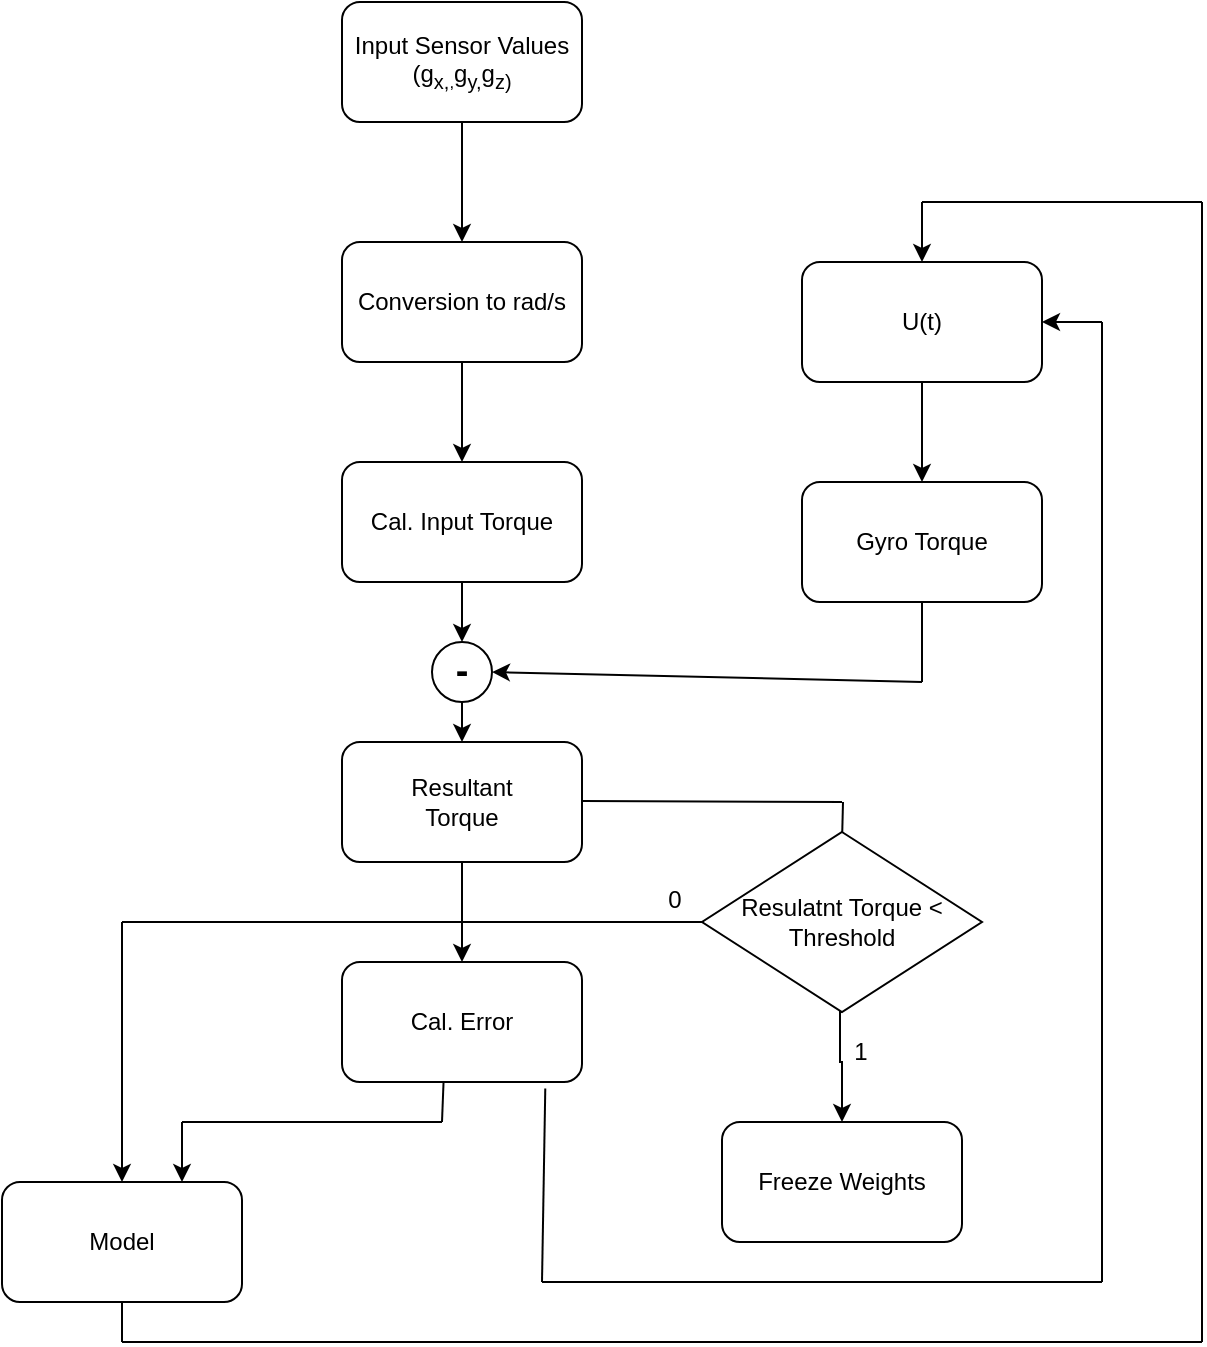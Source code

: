 <mxfile version="26.2.14">
  <diagram name="Page-1" id="LTWo2jg5Yr4TIIYkEd4x">
    <mxGraphModel dx="1293" dy="729" grid="1" gridSize="10" guides="1" tooltips="1" connect="1" arrows="1" fold="1" page="1" pageScale="1" pageWidth="850" pageHeight="1100" math="0" shadow="0">
      <root>
        <mxCell id="0" />
        <mxCell id="1" parent="0" />
        <mxCell id="PQKJTkerR0gd_D08EvKq-8" value="" style="edgeStyle=orthogonalEdgeStyle;rounded=0;orthogonalLoop=1;jettySize=auto;html=1;" edge="1" parent="1" source="PQKJTkerR0gd_D08EvKq-1" target="PQKJTkerR0gd_D08EvKq-7">
          <mxGeometry relative="1" as="geometry" />
        </mxCell>
        <mxCell id="PQKJTkerR0gd_D08EvKq-1" value="Conversion to rad/s" style="rounded=1;whiteSpace=wrap;html=1;" vertex="1" parent="1">
          <mxGeometry x="250" y="180" width="120" height="60" as="geometry" />
        </mxCell>
        <mxCell id="PQKJTkerR0gd_D08EvKq-2" value="" style="endArrow=classic;html=1;rounded=0;entryX=0.5;entryY=0;entryDx=0;entryDy=0;exitX=0.5;exitY=1;exitDx=0;exitDy=0;" edge="1" parent="1" source="PQKJTkerR0gd_D08EvKq-3" target="PQKJTkerR0gd_D08EvKq-1">
          <mxGeometry width="50" height="50" relative="1" as="geometry">
            <mxPoint x="310" y="110" as="sourcePoint" />
            <mxPoint x="309.5" y="150" as="targetPoint" />
          </mxGeometry>
        </mxCell>
        <mxCell id="PQKJTkerR0gd_D08EvKq-3" value="Input Sensor Values&lt;div&gt;(&lt;span style=&quot;background-color: transparent; color: light-dark(rgb(0, 0, 0), rgb(255, 255, 255)); text-wrap-mode: nowrap;&quot;&gt;g&lt;/span&gt;&lt;sub style=&quot;background-color: transparent; color: light-dark(rgb(0, 0, 0), rgb(255, 255, 255)); text-wrap-mode: nowrap;&quot;&gt;x,&lt;/sub&gt;&lt;span style=&quot;background-color: transparent; color: light-dark(rgb(0, 0, 0), rgb(255, 255, 255)); font-size: 10px;&quot;&gt;&lt;sub&gt;,&lt;/sub&gt;&lt;/span&gt;&lt;span style=&quot;background-color: transparent; color: light-dark(rgb(0, 0, 0), rgb(255, 255, 255)); text-wrap-mode: nowrap;&quot;&gt;g&lt;/span&gt;&lt;sub style=&quot;background-color: transparent; color: light-dark(rgb(0, 0, 0), rgb(255, 255, 255)); text-wrap-mode: nowrap;&quot;&gt;y,&lt;/sub&gt;&lt;span style=&quot;background-color: transparent; color: light-dark(rgb(0, 0, 0), rgb(255, 255, 255)); text-wrap-mode: nowrap;&quot;&gt;g&lt;/span&gt;&lt;sub style=&quot;background-color: transparent; color: light-dark(rgb(0, 0, 0), rgb(255, 255, 255)); text-wrap-mode: nowrap;&quot;&gt;z)&lt;/sub&gt;&lt;/div&gt;" style="rounded=1;whiteSpace=wrap;html=1;" vertex="1" parent="1">
          <mxGeometry x="250" y="60" width="120" height="60" as="geometry" />
        </mxCell>
        <mxCell id="PQKJTkerR0gd_D08EvKq-45" value="" style="edgeStyle=orthogonalEdgeStyle;rounded=0;orthogonalLoop=1;jettySize=auto;html=1;" edge="1" parent="1" source="PQKJTkerR0gd_D08EvKq-7" target="PQKJTkerR0gd_D08EvKq-43">
          <mxGeometry relative="1" as="geometry" />
        </mxCell>
        <mxCell id="PQKJTkerR0gd_D08EvKq-7" value="Cal. Input Torque" style="whiteSpace=wrap;html=1;rounded=1;" vertex="1" parent="1">
          <mxGeometry x="250" y="290" width="120" height="60" as="geometry" />
        </mxCell>
        <mxCell id="PQKJTkerR0gd_D08EvKq-12" value="" style="edgeStyle=orthogonalEdgeStyle;rounded=0;orthogonalLoop=1;jettySize=auto;html=1;" edge="1" parent="1" source="PQKJTkerR0gd_D08EvKq-9" target="PQKJTkerR0gd_D08EvKq-11">
          <mxGeometry relative="1" as="geometry" />
        </mxCell>
        <mxCell id="PQKJTkerR0gd_D08EvKq-9" value="Resultant&lt;div&gt;Torque&lt;/div&gt;" style="whiteSpace=wrap;html=1;rounded=1;" vertex="1" parent="1">
          <mxGeometry x="250" y="430" width="120" height="60" as="geometry" />
        </mxCell>
        <mxCell id="PQKJTkerR0gd_D08EvKq-11" value="Cal. Error" style="whiteSpace=wrap;html=1;rounded=1;" vertex="1" parent="1">
          <mxGeometry x="250" y="540" width="120" height="60" as="geometry" />
        </mxCell>
        <mxCell id="PQKJTkerR0gd_D08EvKq-13" value="Model" style="rounded=1;whiteSpace=wrap;html=1;" vertex="1" parent="1">
          <mxGeometry x="80" y="650" width="120" height="60" as="geometry" />
        </mxCell>
        <mxCell id="PQKJTkerR0gd_D08EvKq-18" value="" style="edgeStyle=orthogonalEdgeStyle;rounded=0;orthogonalLoop=1;jettySize=auto;html=1;" edge="1" parent="1" source="PQKJTkerR0gd_D08EvKq-16" target="PQKJTkerR0gd_D08EvKq-17">
          <mxGeometry relative="1" as="geometry" />
        </mxCell>
        <mxCell id="PQKJTkerR0gd_D08EvKq-16" value="U(t)" style="rounded=1;whiteSpace=wrap;html=1;" vertex="1" parent="1">
          <mxGeometry x="480" y="190" width="120" height="60" as="geometry" />
        </mxCell>
        <mxCell id="PQKJTkerR0gd_D08EvKq-17" value="Gyro Torque" style="whiteSpace=wrap;html=1;rounded=1;" vertex="1" parent="1">
          <mxGeometry x="480" y="300" width="120" height="60" as="geometry" />
        </mxCell>
        <mxCell id="PQKJTkerR0gd_D08EvKq-19" value="" style="endArrow=none;html=1;rounded=0;" edge="1" parent="1">
          <mxGeometry width="50" height="50" relative="1" as="geometry">
            <mxPoint x="540" y="400" as="sourcePoint" />
            <mxPoint x="540" y="360" as="targetPoint" />
          </mxGeometry>
        </mxCell>
        <mxCell id="PQKJTkerR0gd_D08EvKq-29" value="" style="edgeStyle=orthogonalEdgeStyle;rounded=0;orthogonalLoop=1;jettySize=auto;html=1;exitX=0.5;exitY=1;exitDx=0;exitDy=0;" edge="1" parent="1" source="PQKJTkerR0gd_D08EvKq-42" target="PQKJTkerR0gd_D08EvKq-24">
          <mxGeometry relative="1" as="geometry">
            <mxPoint x="500" y="590" as="sourcePoint" />
            <Array as="points">
              <mxPoint x="499" y="565" />
              <mxPoint x="499" y="590" />
              <mxPoint x="500" y="590" />
            </Array>
          </mxGeometry>
        </mxCell>
        <mxCell id="PQKJTkerR0gd_D08EvKq-24" value="Freeze Weights" style="rounded=1;whiteSpace=wrap;html=1;" vertex="1" parent="1">
          <mxGeometry x="440" y="620" width="120" height="60" as="geometry" />
        </mxCell>
        <mxCell id="PQKJTkerR0gd_D08EvKq-26" value="" style="endArrow=none;html=1;rounded=0;" edge="1" parent="1">
          <mxGeometry width="50" height="50" relative="1" as="geometry">
            <mxPoint x="370" y="459.5" as="sourcePoint" />
            <mxPoint x="500" y="460" as="targetPoint" />
          </mxGeometry>
        </mxCell>
        <mxCell id="PQKJTkerR0gd_D08EvKq-28" value="" style="endArrow=classic;html=1;rounded=0;entryX=0.5;entryY=0;entryDx=0;entryDy=0;" edge="1" parent="1">
          <mxGeometry width="50" height="50" relative="1" as="geometry">
            <mxPoint x="500.5" y="460" as="sourcePoint" />
            <mxPoint x="499.5" y="500" as="targetPoint" />
          </mxGeometry>
        </mxCell>
        <mxCell id="PQKJTkerR0gd_D08EvKq-30" value="" style="endArrow=none;html=1;rounded=0;" edge="1" parent="1">
          <mxGeometry width="50" height="50" relative="1" as="geometry">
            <mxPoint x="140" y="730" as="sourcePoint" />
            <mxPoint x="140" y="710" as="targetPoint" />
          </mxGeometry>
        </mxCell>
        <mxCell id="PQKJTkerR0gd_D08EvKq-31" value="" style="endArrow=none;html=1;rounded=0;" edge="1" parent="1">
          <mxGeometry width="50" height="50" relative="1" as="geometry">
            <mxPoint x="140" y="730" as="sourcePoint" />
            <mxPoint x="680" y="730" as="targetPoint" />
          </mxGeometry>
        </mxCell>
        <mxCell id="PQKJTkerR0gd_D08EvKq-32" value="" style="endArrow=none;html=1;rounded=0;" edge="1" parent="1">
          <mxGeometry width="50" height="50" relative="1" as="geometry">
            <mxPoint x="680" y="730" as="sourcePoint" />
            <mxPoint x="680" y="160" as="targetPoint" />
          </mxGeometry>
        </mxCell>
        <mxCell id="PQKJTkerR0gd_D08EvKq-33" value="" style="endArrow=none;html=1;rounded=0;" edge="1" parent="1">
          <mxGeometry width="50" height="50" relative="1" as="geometry">
            <mxPoint x="680" y="160" as="sourcePoint" />
            <mxPoint x="540" y="160" as="targetPoint" />
          </mxGeometry>
        </mxCell>
        <mxCell id="PQKJTkerR0gd_D08EvKq-34" value="" style="endArrow=classic;html=1;rounded=0;entryX=0.5;entryY=0;entryDx=0;entryDy=0;" edge="1" parent="1" target="PQKJTkerR0gd_D08EvKq-16">
          <mxGeometry width="50" height="50" relative="1" as="geometry">
            <mxPoint x="540" y="160" as="sourcePoint" />
            <mxPoint x="590" y="110" as="targetPoint" />
          </mxGeometry>
        </mxCell>
        <mxCell id="PQKJTkerR0gd_D08EvKq-35" value="" style="endArrow=none;html=1;rounded=0;entryX=0.847;entryY=1.055;entryDx=0;entryDy=0;entryPerimeter=0;" edge="1" parent="1" target="PQKJTkerR0gd_D08EvKq-11">
          <mxGeometry width="50" height="50" relative="1" as="geometry">
            <mxPoint x="350" y="700" as="sourcePoint" />
            <mxPoint x="350" y="600" as="targetPoint" />
          </mxGeometry>
        </mxCell>
        <mxCell id="PQKJTkerR0gd_D08EvKq-36" value="" style="endArrow=none;html=1;rounded=0;" edge="1" parent="1">
          <mxGeometry width="50" height="50" relative="1" as="geometry">
            <mxPoint x="350" y="700" as="sourcePoint" />
            <mxPoint x="630" y="700" as="targetPoint" />
          </mxGeometry>
        </mxCell>
        <mxCell id="PQKJTkerR0gd_D08EvKq-37" value="" style="endArrow=none;html=1;rounded=0;" edge="1" parent="1">
          <mxGeometry width="50" height="50" relative="1" as="geometry">
            <mxPoint x="630" y="220" as="sourcePoint" />
            <mxPoint x="630" y="700" as="targetPoint" />
          </mxGeometry>
        </mxCell>
        <mxCell id="PQKJTkerR0gd_D08EvKq-38" value="" style="endArrow=classic;html=1;rounded=0;entryX=1;entryY=0.5;entryDx=0;entryDy=0;" edge="1" parent="1" target="PQKJTkerR0gd_D08EvKq-16">
          <mxGeometry width="50" height="50" relative="1" as="geometry">
            <mxPoint x="630" y="220" as="sourcePoint" />
            <mxPoint x="380" y="460" as="targetPoint" />
          </mxGeometry>
        </mxCell>
        <mxCell id="PQKJTkerR0gd_D08EvKq-40" value="" style="endArrow=none;html=1;rounded=0;" edge="1" parent="1">
          <mxGeometry width="50" height="50" relative="1" as="geometry">
            <mxPoint x="170" y="620" as="sourcePoint" />
            <mxPoint x="300" y="620" as="targetPoint" />
          </mxGeometry>
        </mxCell>
        <mxCell id="PQKJTkerR0gd_D08EvKq-41" value="" style="endArrow=classic;html=1;rounded=0;entryX=0.75;entryY=0;entryDx=0;entryDy=0;" edge="1" parent="1" target="PQKJTkerR0gd_D08EvKq-13">
          <mxGeometry width="50" height="50" relative="1" as="geometry">
            <mxPoint x="170" y="620" as="sourcePoint" />
            <mxPoint x="220" y="550" as="targetPoint" />
          </mxGeometry>
        </mxCell>
        <mxCell id="PQKJTkerR0gd_D08EvKq-42" value="Resulatnt Torque &amp;lt; Threshold" style="rhombus;whiteSpace=wrap;html=1;" vertex="1" parent="1">
          <mxGeometry x="430" y="475" width="140" height="90" as="geometry" />
        </mxCell>
        <mxCell id="PQKJTkerR0gd_D08EvKq-43" value="&lt;b&gt;&lt;font style=&quot;font-size: 19px;&quot;&gt;-&lt;/font&gt;&lt;/b&gt;" style="ellipse;whiteSpace=wrap;html=1;aspect=fixed;" vertex="1" parent="1">
          <mxGeometry x="295" y="380" width="30" height="30" as="geometry" />
        </mxCell>
        <mxCell id="PQKJTkerR0gd_D08EvKq-44" value="" style="endArrow=classic;html=1;rounded=0;entryX=1;entryY=0.5;entryDx=0;entryDy=0;" edge="1" parent="1" target="PQKJTkerR0gd_D08EvKq-43">
          <mxGeometry width="50" height="50" relative="1" as="geometry">
            <mxPoint x="540" y="400" as="sourcePoint" />
            <mxPoint x="350" y="370" as="targetPoint" />
          </mxGeometry>
        </mxCell>
        <mxCell id="PQKJTkerR0gd_D08EvKq-47" value="" style="endArrow=classic;html=1;rounded=0;exitX=0.5;exitY=1;exitDx=0;exitDy=0;entryX=0.5;entryY=0;entryDx=0;entryDy=0;" edge="1" parent="1" source="PQKJTkerR0gd_D08EvKq-43" target="PQKJTkerR0gd_D08EvKq-9">
          <mxGeometry width="50" height="50" relative="1" as="geometry">
            <mxPoint x="295" y="420" as="sourcePoint" />
            <mxPoint x="235" y="350" as="targetPoint" />
          </mxGeometry>
        </mxCell>
        <mxCell id="PQKJTkerR0gd_D08EvKq-48" value="1" style="text;html=1;align=center;verticalAlign=middle;resizable=0;points=[];autosize=1;strokeColor=none;fillColor=none;" vertex="1" parent="1">
          <mxGeometry x="494" y="570" width="30" height="30" as="geometry" />
        </mxCell>
        <mxCell id="PQKJTkerR0gd_D08EvKq-50" value="" style="endArrow=none;html=1;rounded=0;exitX=0.423;exitY=1.006;exitDx=0;exitDy=0;exitPerimeter=0;" edge="1" parent="1" source="PQKJTkerR0gd_D08EvKq-11">
          <mxGeometry width="50" height="50" relative="1" as="geometry">
            <mxPoint x="230" y="700" as="sourcePoint" />
            <mxPoint x="300" y="620" as="targetPoint" />
          </mxGeometry>
        </mxCell>
        <mxCell id="PQKJTkerR0gd_D08EvKq-51" value="" style="endArrow=none;html=1;rounded=0;exitX=0;exitY=0.5;exitDx=0;exitDy=0;" edge="1" parent="1" source="PQKJTkerR0gd_D08EvKq-42">
          <mxGeometry width="50" height="50" relative="1" as="geometry">
            <mxPoint x="400" y="540" as="sourcePoint" />
            <mxPoint x="430" y="520" as="targetPoint" />
          </mxGeometry>
        </mxCell>
        <mxCell id="PQKJTkerR0gd_D08EvKq-52" value="" style="endArrow=none;html=1;rounded=0;" edge="1" parent="1">
          <mxGeometry width="50" height="50" relative="1" as="geometry">
            <mxPoint x="140" y="520" as="sourcePoint" />
            <mxPoint x="430" y="520" as="targetPoint" />
          </mxGeometry>
        </mxCell>
        <mxCell id="PQKJTkerR0gd_D08EvKq-53" value="" style="endArrow=classic;html=1;rounded=0;entryX=0.5;entryY=0;entryDx=0;entryDy=0;" edge="1" parent="1" target="PQKJTkerR0gd_D08EvKq-13">
          <mxGeometry width="50" height="50" relative="1" as="geometry">
            <mxPoint x="140" y="520" as="sourcePoint" />
            <mxPoint x="190" y="470" as="targetPoint" />
          </mxGeometry>
        </mxCell>
        <mxCell id="PQKJTkerR0gd_D08EvKq-54" value="0" style="text;html=1;align=center;verticalAlign=middle;resizable=0;points=[];autosize=1;strokeColor=none;fillColor=none;" vertex="1" parent="1">
          <mxGeometry x="401" y="494" width="30" height="30" as="geometry" />
        </mxCell>
      </root>
    </mxGraphModel>
  </diagram>
</mxfile>
